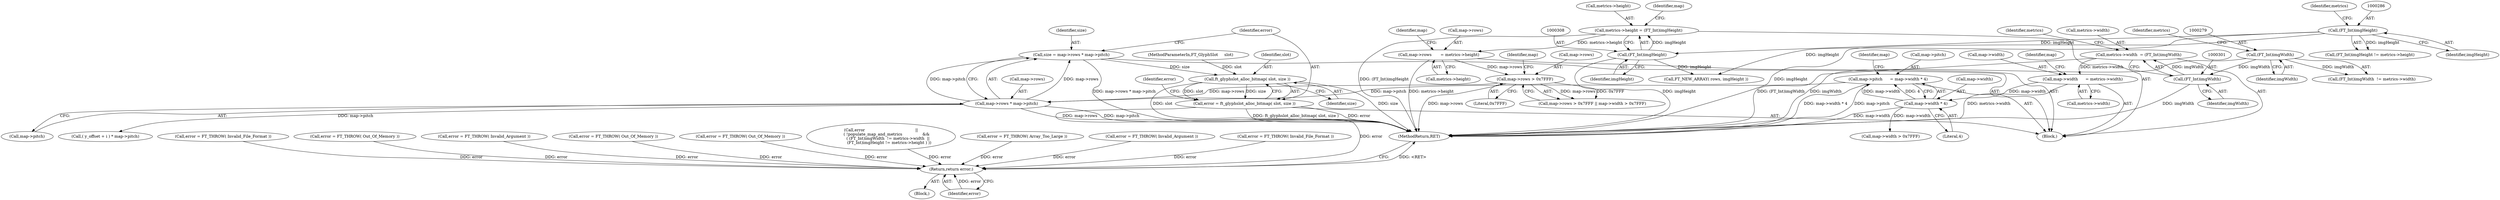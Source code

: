digraph "0_savannah_b3500af717010137046ec4076d1e1c0641e33727_6@integer" {
"1000361" [label="(Call,size = map->rows * map->pitch)"];
"1000363" [label="(Call,map->rows * map->pitch)"];
"1000345" [label="(Call,map->rows > 0x7FFF)"];
"1000317" [label="(Call,map->rows       = metrics->height)"];
"1000303" [label="(Call,metrics->height = (FT_Int)imgHeight)"];
"1000307" [label="(Call,(FT_Int)imgHeight)"];
"1000285" [label="(Call,(FT_Int)imgHeight)"];
"1000329" [label="(Call,map->pitch      = map->width * 4)"];
"1000333" [label="(Call,map->width * 4)"];
"1000310" [label="(Call,map->width      = metrics->width)"];
"1000296" [label="(Call,metrics->width  = (FT_Int)imgWidth)"];
"1000300" [label="(Call,(FT_Int)imgWidth)"];
"1000278" [label="(Call,(FT_Int)imgWidth)"];
"1000372" [label="(Call,ft_glyphslot_alloc_bitmap( slot, size ))"];
"1000370" [label="(Call,error = ft_glyphslot_alloc_bitmap( slot, size ))"];
"1000540" [label="(Return,return error;)"];
"1000285" [label="(Call,(FT_Int)imgHeight)"];
"1000284" [label="(Call,(FT_Int)imgHeight != metrics->height)"];
"1000304" [label="(Call,metrics->height)"];
"1000110" [label="(MethodParameterIn,FT_GlyphSlot     slot)"];
"1000462" [label="(Call,error = FT_THROW( Invalid_File_Format ))"];
"1000373" [label="(Identifier,slot)"];
"1000277" [label="(Call,(FT_Int)imgWidth  != metrics->width)"];
"1000311" [label="(Call,map->width)"];
"1000330" [label="(Call,map->pitch)"];
"1000227" [label="(Call,error = FT_THROW( Out_Of_Memory ))"];
"1000340" [label="(Identifier,map)"];
"1000282" [label="(Identifier,metrics)"];
"1000333" [label="(Call,map->width * 4)"];
"1000307" [label="(Call,(FT_Int)imgHeight)"];
"1000153" [label="(Call,error = FT_THROW( Invalid_Argument ))"];
"1000486" [label="(Call,error = FT_THROW( Out_Of_Memory ))"];
"1000305" [label="(Identifier,metrics)"];
"1000364" [label="(Call,map->rows)"];
"1000344" [label="(Call,map->rows > 0x7FFF || map->width > 0x7FFF)"];
"1000352" [label="(Identifier,map)"];
"1000119" [label="(Block,)"];
"1000361" [label="(Call,size = map->rows * map->pitch)"];
"1000349" [label="(Literal,0x7FFF)"];
"1000214" [label="(Call,error = FT_THROW( Out_Of_Memory ))"];
"1000542" [label="(MethodReturn,RET)"];
"1000294" [label="(Block,)"];
"1000278" [label="(Call,(FT_Int)imgWidth)"];
"1000374" [label="(Identifier,size)"];
"1000326" [label="(Identifier,map)"];
"1000303" [label="(Call,metrics->height = (FT_Int)imgHeight)"];
"1000289" [label="(Identifier,metrics)"];
"1000350" [label="(Call,map->width > 0x7FFF)"];
"1000297" [label="(Call,metrics->width)"];
"1000482" [label="(Call,FT_NEW_ARRAY( rows, imgHeight ))"];
"1000540" [label="(Return,return error;)"];
"1000271" [label="(Call,error                                        ||\n         ( !populate_map_and_metrics                &&\n           ( (FT_Int)imgWidth  != metrics->width  ||\n             (FT_Int)imgHeight != metrics->height ) ))"];
"1000280" [label="(Identifier,imgWidth)"];
"1000345" [label="(Call,map->rows > 0x7FFF)"];
"1000302" [label="(Identifier,imgWidth)"];
"1000356" [label="(Call,error = FT_THROW( Array_Too_Large ))"];
"1000318" [label="(Call,map->rows)"];
"1000362" [label="(Identifier,size)"];
"1000287" [label="(Identifier,imgHeight)"];
"1000370" [label="(Call,error = ft_glyphslot_alloc_bitmap( slot, size ))"];
"1000363" [label="(Call,map->rows * map->pitch)"];
"1000314" [label="(Call,metrics->width)"];
"1000296" [label="(Call,metrics->width  = (FT_Int)imgWidth)"];
"1000300" [label="(Call,(FT_Int)imgWidth)"];
"1000309" [label="(Identifier,imgHeight)"];
"1000321" [label="(Call,metrics->height)"];
"1000319" [label="(Identifier,map)"];
"1000367" [label="(Call,map->pitch)"];
"1000334" [label="(Call,map->width)"];
"1000192" [label="(Call,error = FT_THROW( Invalid_Argument ))"];
"1000371" [label="(Identifier,error)"];
"1000376" [label="(Identifier,error)"];
"1000372" [label="(Call,ft_glyphslot_alloc_bitmap( slot, size ))"];
"1000511" [label="(Call,( y_offset + i ) * map->pitch)"];
"1000242" [label="(Call,error = FT_THROW( Invalid_File_Format ))"];
"1000312" [label="(Identifier,map)"];
"1000310" [label="(Call,map->width      = metrics->width)"];
"1000329" [label="(Call,map->pitch      = map->width * 4)"];
"1000317" [label="(Call,map->rows       = metrics->height)"];
"1000337" [label="(Literal,4)"];
"1000346" [label="(Call,map->rows)"];
"1000541" [label="(Identifier,error)"];
"1000361" -> "1000294"  [label="AST: "];
"1000361" -> "1000363"  [label="CFG: "];
"1000362" -> "1000361"  [label="AST: "];
"1000363" -> "1000361"  [label="AST: "];
"1000371" -> "1000361"  [label="CFG: "];
"1000361" -> "1000542"  [label="DDG: map->rows * map->pitch"];
"1000363" -> "1000361"  [label="DDG: map->rows"];
"1000363" -> "1000361"  [label="DDG: map->pitch"];
"1000361" -> "1000372"  [label="DDG: size"];
"1000363" -> "1000367"  [label="CFG: "];
"1000364" -> "1000363"  [label="AST: "];
"1000367" -> "1000363"  [label="AST: "];
"1000363" -> "1000542"  [label="DDG: map->rows"];
"1000363" -> "1000542"  [label="DDG: map->pitch"];
"1000345" -> "1000363"  [label="DDG: map->rows"];
"1000329" -> "1000363"  [label="DDG: map->pitch"];
"1000363" -> "1000511"  [label="DDG: map->pitch"];
"1000345" -> "1000344"  [label="AST: "];
"1000345" -> "1000349"  [label="CFG: "];
"1000346" -> "1000345"  [label="AST: "];
"1000349" -> "1000345"  [label="AST: "];
"1000352" -> "1000345"  [label="CFG: "];
"1000344" -> "1000345"  [label="CFG: "];
"1000345" -> "1000542"  [label="DDG: map->rows"];
"1000345" -> "1000344"  [label="DDG: map->rows"];
"1000345" -> "1000344"  [label="DDG: 0x7FFF"];
"1000317" -> "1000345"  [label="DDG: map->rows"];
"1000317" -> "1000294"  [label="AST: "];
"1000317" -> "1000321"  [label="CFG: "];
"1000318" -> "1000317"  [label="AST: "];
"1000321" -> "1000317"  [label="AST: "];
"1000326" -> "1000317"  [label="CFG: "];
"1000317" -> "1000542"  [label="DDG: metrics->height"];
"1000303" -> "1000317"  [label="DDG: metrics->height"];
"1000303" -> "1000294"  [label="AST: "];
"1000303" -> "1000307"  [label="CFG: "];
"1000304" -> "1000303"  [label="AST: "];
"1000307" -> "1000303"  [label="AST: "];
"1000312" -> "1000303"  [label="CFG: "];
"1000303" -> "1000542"  [label="DDG: (FT_Int)imgHeight"];
"1000307" -> "1000303"  [label="DDG: imgHeight"];
"1000307" -> "1000309"  [label="CFG: "];
"1000308" -> "1000307"  [label="AST: "];
"1000309" -> "1000307"  [label="AST: "];
"1000307" -> "1000542"  [label="DDG: imgHeight"];
"1000285" -> "1000307"  [label="DDG: imgHeight"];
"1000307" -> "1000482"  [label="DDG: imgHeight"];
"1000285" -> "1000284"  [label="AST: "];
"1000285" -> "1000287"  [label="CFG: "];
"1000286" -> "1000285"  [label="AST: "];
"1000287" -> "1000285"  [label="AST: "];
"1000289" -> "1000285"  [label="CFG: "];
"1000285" -> "1000542"  [label="DDG: imgHeight"];
"1000285" -> "1000284"  [label="DDG: imgHeight"];
"1000285" -> "1000482"  [label="DDG: imgHeight"];
"1000329" -> "1000294"  [label="AST: "];
"1000329" -> "1000333"  [label="CFG: "];
"1000330" -> "1000329"  [label="AST: "];
"1000333" -> "1000329"  [label="AST: "];
"1000340" -> "1000329"  [label="CFG: "];
"1000329" -> "1000542"  [label="DDG: map->width * 4"];
"1000329" -> "1000542"  [label="DDG: map->pitch"];
"1000333" -> "1000329"  [label="DDG: map->width"];
"1000333" -> "1000329"  [label="DDG: 4"];
"1000333" -> "1000337"  [label="CFG: "];
"1000334" -> "1000333"  [label="AST: "];
"1000337" -> "1000333"  [label="AST: "];
"1000333" -> "1000542"  [label="DDG: map->width"];
"1000310" -> "1000333"  [label="DDG: map->width"];
"1000333" -> "1000350"  [label="DDG: map->width"];
"1000310" -> "1000294"  [label="AST: "];
"1000310" -> "1000314"  [label="CFG: "];
"1000311" -> "1000310"  [label="AST: "];
"1000314" -> "1000310"  [label="AST: "];
"1000319" -> "1000310"  [label="CFG: "];
"1000310" -> "1000542"  [label="DDG: metrics->width"];
"1000296" -> "1000310"  [label="DDG: metrics->width"];
"1000296" -> "1000294"  [label="AST: "];
"1000296" -> "1000300"  [label="CFG: "];
"1000297" -> "1000296"  [label="AST: "];
"1000300" -> "1000296"  [label="AST: "];
"1000305" -> "1000296"  [label="CFG: "];
"1000296" -> "1000542"  [label="DDG: (FT_Int)imgWidth"];
"1000300" -> "1000296"  [label="DDG: imgWidth"];
"1000300" -> "1000302"  [label="CFG: "];
"1000301" -> "1000300"  [label="AST: "];
"1000302" -> "1000300"  [label="AST: "];
"1000300" -> "1000542"  [label="DDG: imgWidth"];
"1000278" -> "1000300"  [label="DDG: imgWidth"];
"1000278" -> "1000277"  [label="AST: "];
"1000278" -> "1000280"  [label="CFG: "];
"1000279" -> "1000278"  [label="AST: "];
"1000280" -> "1000278"  [label="AST: "];
"1000282" -> "1000278"  [label="CFG: "];
"1000278" -> "1000542"  [label="DDG: imgWidth"];
"1000278" -> "1000277"  [label="DDG: imgWidth"];
"1000372" -> "1000370"  [label="AST: "];
"1000372" -> "1000374"  [label="CFG: "];
"1000373" -> "1000372"  [label="AST: "];
"1000374" -> "1000372"  [label="AST: "];
"1000370" -> "1000372"  [label="CFG: "];
"1000372" -> "1000542"  [label="DDG: slot"];
"1000372" -> "1000542"  [label="DDG: size"];
"1000372" -> "1000370"  [label="DDG: slot"];
"1000372" -> "1000370"  [label="DDG: size"];
"1000110" -> "1000372"  [label="DDG: slot"];
"1000370" -> "1000294"  [label="AST: "];
"1000371" -> "1000370"  [label="AST: "];
"1000376" -> "1000370"  [label="CFG: "];
"1000370" -> "1000542"  [label="DDG: ft_glyphslot_alloc_bitmap( slot, size )"];
"1000370" -> "1000542"  [label="DDG: error"];
"1000370" -> "1000540"  [label="DDG: error"];
"1000540" -> "1000119"  [label="AST: "];
"1000540" -> "1000541"  [label="CFG: "];
"1000541" -> "1000540"  [label="AST: "];
"1000542" -> "1000540"  [label="CFG: "];
"1000540" -> "1000542"  [label="DDG: <RET>"];
"1000541" -> "1000540"  [label="DDG: error"];
"1000356" -> "1000540"  [label="DDG: error"];
"1000227" -> "1000540"  [label="DDG: error"];
"1000462" -> "1000540"  [label="DDG: error"];
"1000153" -> "1000540"  [label="DDG: error"];
"1000192" -> "1000540"  [label="DDG: error"];
"1000214" -> "1000540"  [label="DDG: error"];
"1000271" -> "1000540"  [label="DDG: error"];
"1000486" -> "1000540"  [label="DDG: error"];
"1000242" -> "1000540"  [label="DDG: error"];
}
